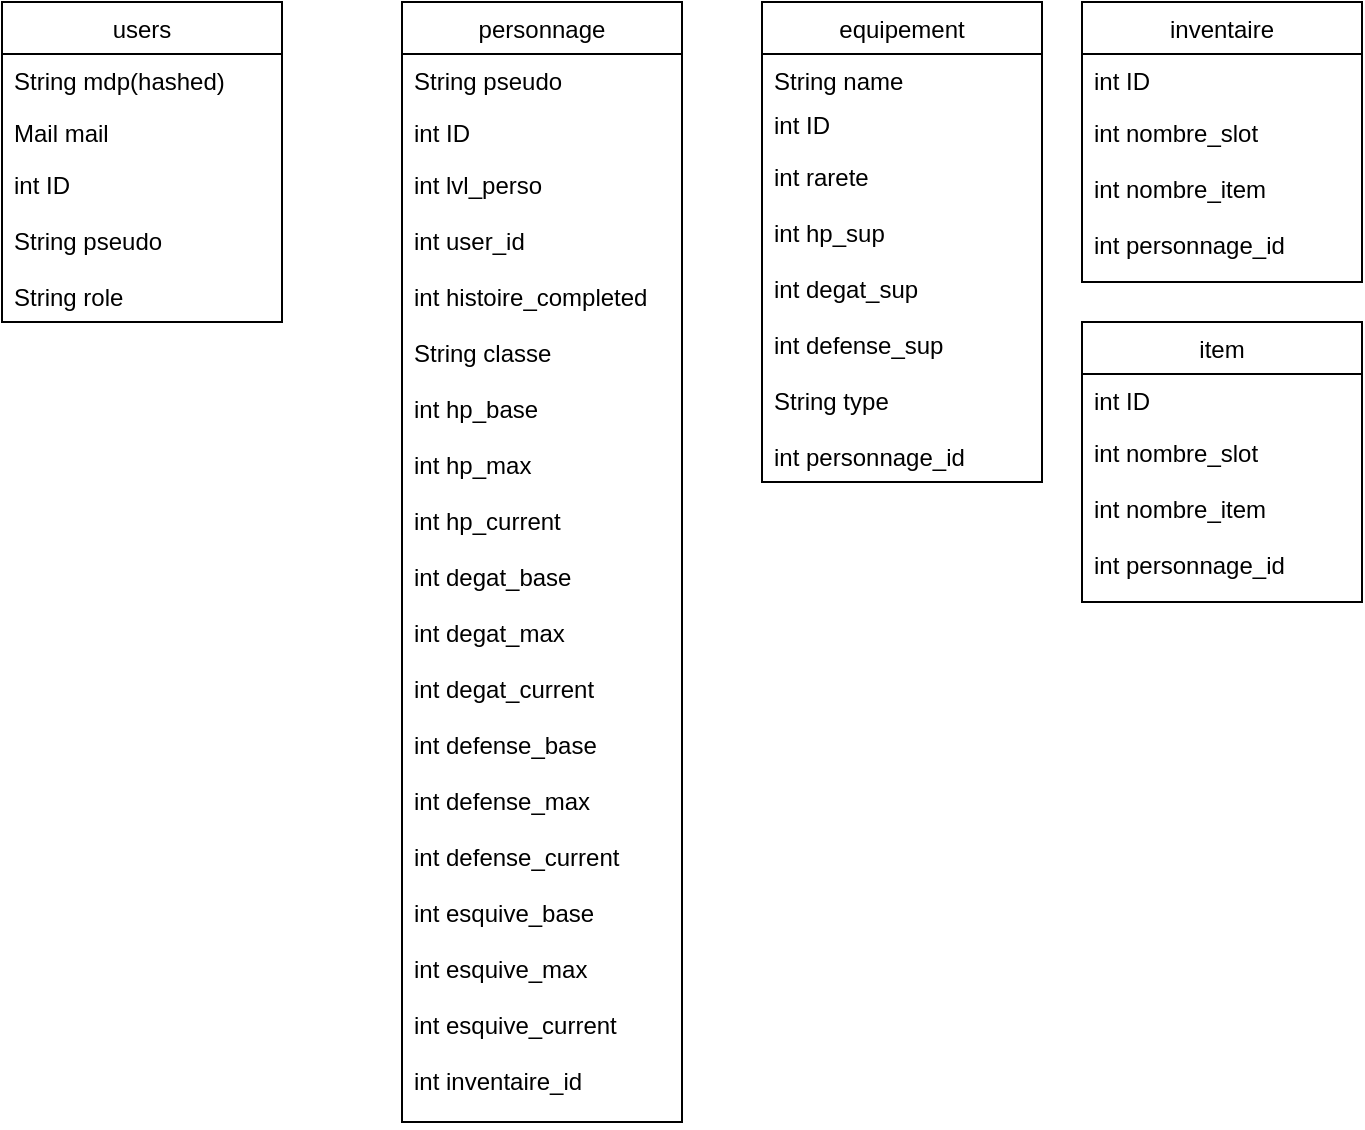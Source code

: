 <mxfile version="12.2.0" type="device" pages="1"><diagram id="iaGL0tYUxhGaUy5bLeyo" name="Page-1"><mxGraphModel dx="1422" dy="713" grid="1" gridSize="10" guides="1" tooltips="1" connect="1" arrows="1" fold="1" page="1" pageScale="1" pageWidth="1169" pageHeight="1654" math="0" shadow="0"><root><mxCell id="0"/><mxCell id="1" parent="0"/><mxCell id="TpYdCoCBFlxtBLNpmby1-1" value="users" style="swimlane;fontStyle=0;childLayout=stackLayout;horizontal=1;startSize=26;fillColor=none;horizontalStack=0;resizeParent=1;resizeParentMax=0;resizeLast=0;collapsible=1;marginBottom=0;" parent="1" vertex="1"><mxGeometry x="300" y="140" width="140" height="160" as="geometry"/></mxCell><mxCell id="TpYdCoCBFlxtBLNpmby1-2" value="String mdp(hashed)" style="text;strokeColor=none;fillColor=none;align=left;verticalAlign=top;spacingLeft=4;spacingRight=4;overflow=hidden;rotatable=0;points=[[0,0.5],[1,0.5]];portConstraint=eastwest;" parent="TpYdCoCBFlxtBLNpmby1-1" vertex="1"><mxGeometry y="26" width="140" height="26" as="geometry"/></mxCell><mxCell id="TpYdCoCBFlxtBLNpmby1-3" value="Mail mail" style="text;strokeColor=none;fillColor=none;align=left;verticalAlign=top;spacingLeft=4;spacingRight=4;overflow=hidden;rotatable=0;points=[[0,0.5],[1,0.5]];portConstraint=eastwest;" parent="TpYdCoCBFlxtBLNpmby1-1" vertex="1"><mxGeometry y="52" width="140" height="26" as="geometry"/></mxCell><mxCell id="TpYdCoCBFlxtBLNpmby1-4" value="int ID&#10;&#10;String pseudo&#10;&#10;String role" style="text;strokeColor=none;fillColor=none;align=left;verticalAlign=top;spacingLeft=4;spacingRight=4;overflow=hidden;rotatable=0;points=[[0,0.5],[1,0.5]];portConstraint=eastwest;" parent="TpYdCoCBFlxtBLNpmby1-1" vertex="1"><mxGeometry y="78" width="140" height="82" as="geometry"/></mxCell><mxCell id="TpYdCoCBFlxtBLNpmby1-6" value="personnage" style="swimlane;fontStyle=0;childLayout=stackLayout;horizontal=1;startSize=26;fillColor=none;horizontalStack=0;resizeParent=1;resizeParentMax=0;resizeLast=0;collapsible=1;marginBottom=0;" parent="1" vertex="1"><mxGeometry x="500" y="140" width="140" height="560" as="geometry"/></mxCell><mxCell id="TpYdCoCBFlxtBLNpmby1-7" value="String pseudo" style="text;strokeColor=none;fillColor=none;align=left;verticalAlign=top;spacingLeft=4;spacingRight=4;overflow=hidden;rotatable=0;points=[[0,0.5],[1,0.5]];portConstraint=eastwest;" parent="TpYdCoCBFlxtBLNpmby1-6" vertex="1"><mxGeometry y="26" width="140" height="26" as="geometry"/></mxCell><mxCell id="TpYdCoCBFlxtBLNpmby1-8" value="int ID" style="text;strokeColor=none;fillColor=none;align=left;verticalAlign=top;spacingLeft=4;spacingRight=4;overflow=hidden;rotatable=0;points=[[0,0.5],[1,0.5]];portConstraint=eastwest;" parent="TpYdCoCBFlxtBLNpmby1-6" vertex="1"><mxGeometry y="52" width="140" height="26" as="geometry"/></mxCell><mxCell id="TpYdCoCBFlxtBLNpmby1-9" value="int lvl_perso&#10;&#10;int user_id&#10;&#10;int histoire_completed&#10;&#10;String classe&#10;&#10;int hp_base&#10;&#10;int hp_max&#10;&#10;int hp_current&#10;&#10;int degat_base&#10;&#10;int degat_max&#10;&#10;int degat_current&#10;&#10;int defense_base&#10;&#10;int defense_max&#10;&#10;int defense_current&#10;&#10;int esquive_base&#10;&#10;int esquive_max&#10;&#10;int esquive_current&#10;&#10;int inventaire_id" style="text;strokeColor=none;fillColor=none;align=left;verticalAlign=top;spacingLeft=4;spacingRight=4;overflow=hidden;rotatable=0;points=[[0,0.5],[1,0.5]];portConstraint=eastwest;" parent="TpYdCoCBFlxtBLNpmby1-6" vertex="1"><mxGeometry y="78" width="140" height="482" as="geometry"/></mxCell><mxCell id="TpYdCoCBFlxtBLNpmby1-10" value="equipement" style="swimlane;fontStyle=0;childLayout=stackLayout;horizontal=1;startSize=26;fillColor=none;horizontalStack=0;resizeParent=1;resizeParentMax=0;resizeLast=0;collapsible=1;marginBottom=0;" parent="1" vertex="1"><mxGeometry x="680" y="140" width="140" height="240" as="geometry"/></mxCell><mxCell id="TpYdCoCBFlxtBLNpmby1-11" value="String name" style="text;strokeColor=none;fillColor=none;align=left;verticalAlign=top;spacingLeft=4;spacingRight=4;overflow=hidden;rotatable=0;points=[[0,0.5],[1,0.5]];portConstraint=eastwest;" parent="TpYdCoCBFlxtBLNpmby1-10" vertex="1"><mxGeometry y="26" width="140" height="22" as="geometry"/></mxCell><mxCell id="TpYdCoCBFlxtBLNpmby1-12" value="int ID" style="text;strokeColor=none;fillColor=none;align=left;verticalAlign=top;spacingLeft=4;spacingRight=4;overflow=hidden;rotatable=0;points=[[0,0.5],[1,0.5]];portConstraint=eastwest;" parent="TpYdCoCBFlxtBLNpmby1-10" vertex="1"><mxGeometry y="48" width="140" height="26" as="geometry"/></mxCell><mxCell id="TpYdCoCBFlxtBLNpmby1-13" value="int rarete&#10;&#10;int hp_sup&#10;&#10;int degat_sup&#10;&#10;int defense_sup&#10;&#10;String type&#10;&#10;int personnage_id" style="text;strokeColor=none;fillColor=none;align=left;verticalAlign=top;spacingLeft=4;spacingRight=4;overflow=hidden;rotatable=0;points=[[0,0.5],[1,0.5]];portConstraint=eastwest;" parent="TpYdCoCBFlxtBLNpmby1-10" vertex="1"><mxGeometry y="74" width="140" height="166" as="geometry"/></mxCell><mxCell id="TpYdCoCBFlxtBLNpmby1-14" value="inventaire" style="swimlane;fontStyle=0;childLayout=stackLayout;horizontal=1;startSize=26;fillColor=none;horizontalStack=0;resizeParent=1;resizeParentMax=0;resizeLast=0;collapsible=1;marginBottom=0;" parent="1" vertex="1"><mxGeometry x="840" y="140" width="140" height="140" as="geometry"/></mxCell><mxCell id="TpYdCoCBFlxtBLNpmby1-16" value="int ID" style="text;strokeColor=none;fillColor=none;align=left;verticalAlign=top;spacingLeft=4;spacingRight=4;overflow=hidden;rotatable=0;points=[[0,0.5],[1,0.5]];portConstraint=eastwest;" parent="TpYdCoCBFlxtBLNpmby1-14" vertex="1"><mxGeometry y="26" width="140" height="26" as="geometry"/></mxCell><mxCell id="TpYdCoCBFlxtBLNpmby1-17" value="int nombre_slot&#10;&#10;int nombre_item&#10;&#10;int personnage_id" style="text;strokeColor=none;fillColor=none;align=left;verticalAlign=top;spacingLeft=4;spacingRight=4;overflow=hidden;rotatable=0;points=[[0,0.5],[1,0.5]];portConstraint=eastwest;" parent="TpYdCoCBFlxtBLNpmby1-14" vertex="1"><mxGeometry y="52" width="140" height="88" as="geometry"/></mxCell><mxCell id="TpYdCoCBFlxtBLNpmby1-18" value="item" style="swimlane;fontStyle=0;childLayout=stackLayout;horizontal=1;startSize=26;fillColor=none;horizontalStack=0;resizeParent=1;resizeParentMax=0;resizeLast=0;collapsible=1;marginBottom=0;" parent="1" vertex="1"><mxGeometry x="840" y="300" width="140" height="140" as="geometry"/></mxCell><mxCell id="TpYdCoCBFlxtBLNpmby1-19" value="int ID" style="text;strokeColor=none;fillColor=none;align=left;verticalAlign=top;spacingLeft=4;spacingRight=4;overflow=hidden;rotatable=0;points=[[0,0.5],[1,0.5]];portConstraint=eastwest;" parent="TpYdCoCBFlxtBLNpmby1-18" vertex="1"><mxGeometry y="26" width="140" height="26" as="geometry"/></mxCell><mxCell id="TpYdCoCBFlxtBLNpmby1-20" value="int nombre_slot&#10;&#10;int nombre_item&#10;&#10;int personnage_id" style="text;strokeColor=none;fillColor=none;align=left;verticalAlign=top;spacingLeft=4;spacingRight=4;overflow=hidden;rotatable=0;points=[[0,0.5],[1,0.5]];portConstraint=eastwest;" parent="TpYdCoCBFlxtBLNpmby1-18" vertex="1"><mxGeometry y="52" width="140" height="88" as="geometry"/></mxCell></root></mxGraphModel></diagram></mxfile>